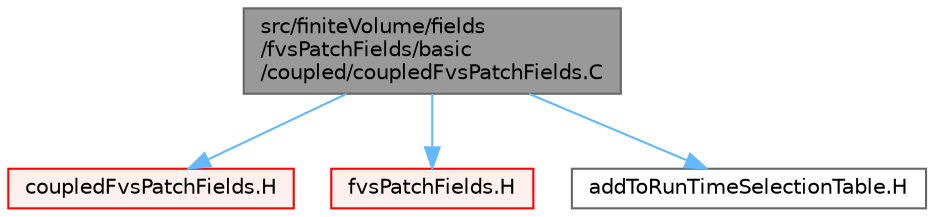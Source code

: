 digraph "src/finiteVolume/fields/fvsPatchFields/basic/coupled/coupledFvsPatchFields.C"
{
 // LATEX_PDF_SIZE
  bgcolor="transparent";
  edge [fontname=Helvetica,fontsize=10,labelfontname=Helvetica,labelfontsize=10];
  node [fontname=Helvetica,fontsize=10,shape=box,height=0.2,width=0.4];
  Node1 [id="Node000001",label="src/finiteVolume/fields\l/fvsPatchFields/basic\l/coupled/coupledFvsPatchFields.C",height=0.2,width=0.4,color="gray40", fillcolor="grey60", style="filled", fontcolor="black",tooltip=" "];
  Node1 -> Node2 [id="edge1_Node000001_Node000002",color="steelblue1",style="solid",tooltip=" "];
  Node2 [id="Node000002",label="coupledFvsPatchFields.H",height=0.2,width=0.4,color="red", fillcolor="#FFF0F0", style="filled",URL="$coupledFvsPatchFields_8H.html",tooltip=" "];
  Node1 -> Node275 [id="edge2_Node000001_Node000275",color="steelblue1",style="solid",tooltip=" "];
  Node275 [id="Node000275",label="fvsPatchFields.H",height=0.2,width=0.4,color="red", fillcolor="#FFF0F0", style="filled",URL="$fvsPatchFields_8H.html",tooltip=" "];
  Node1 -> Node277 [id="edge3_Node000001_Node000277",color="steelblue1",style="solid",tooltip=" "];
  Node277 [id="Node000277",label="addToRunTimeSelectionTable.H",height=0.2,width=0.4,color="grey40", fillcolor="white", style="filled",URL="$addToRunTimeSelectionTable_8H.html",tooltip="Macros for easy insertion into run-time selection tables."];
}
